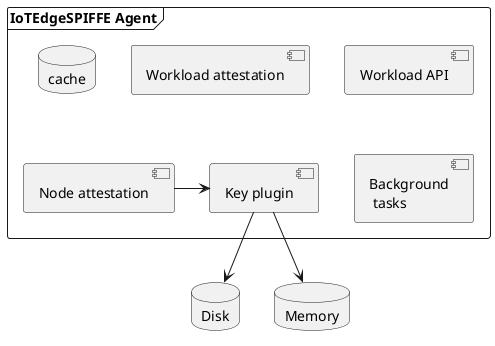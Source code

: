 @startuml IoTEdge SPIFFE Agent
database "Disk"
database "Memory"

frame "IoTEdgeSPIFFE Agent" {
database "cache"  
[Node attestation]
[Workload attestation]
[Node attestation]
[Workload API]
[Background\n tasks]
[cache]-[hidden]down->[Node attestation]
[Node attestation]-left->[Key plugin]
[Key plugin] -down->[Disk]
[Key plugin] -down->[Memory]
}




@enduml